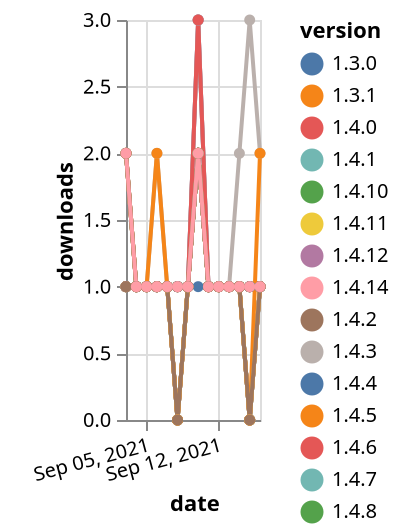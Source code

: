 {"$schema": "https://vega.github.io/schema/vega-lite/v5.json", "description": "A simple bar chart with embedded data.", "data": {"values": [{"date": "2021-09-03", "total": 186, "delta": 1, "version": "1.4.14"}, {"date": "2021-09-04", "total": 187, "delta": 1, "version": "1.4.14"}, {"date": "2021-09-05", "total": 188, "delta": 1, "version": "1.4.14"}, {"date": "2021-09-06", "total": 189, "delta": 1, "version": "1.4.14"}, {"date": "2021-09-07", "total": 190, "delta": 1, "version": "1.4.14"}, {"date": "2021-09-08", "total": 191, "delta": 1, "version": "1.4.14"}, {"date": "2021-09-09", "total": 192, "delta": 1, "version": "1.4.14"}, {"date": "2021-09-10", "total": 195, "delta": 3, "version": "1.4.14"}, {"date": "2021-09-11", "total": 196, "delta": 1, "version": "1.4.14"}, {"date": "2021-09-12", "total": 197, "delta": 1, "version": "1.4.14"}, {"date": "2021-09-13", "total": 198, "delta": 1, "version": "1.4.14"}, {"date": "2021-09-14", "total": 199, "delta": 1, "version": "1.4.14"}, {"date": "2021-09-15", "total": 200, "delta": 1, "version": "1.4.14"}, {"date": "2021-09-16", "total": 201, "delta": 1, "version": "1.4.14"}, {"date": "2021-09-03", "total": 132, "delta": 1, "version": "1.5.2"}, {"date": "2021-09-04", "total": 133, "delta": 1, "version": "1.5.2"}, {"date": "2021-09-05", "total": 134, "delta": 1, "version": "1.5.2"}, {"date": "2021-09-06", "total": 135, "delta": 1, "version": "1.5.2"}, {"date": "2021-09-07", "total": 136, "delta": 1, "version": "1.5.2"}, {"date": "2021-09-08", "total": 137, "delta": 1, "version": "1.5.2"}, {"date": "2021-09-09", "total": 138, "delta": 1, "version": "1.5.2"}, {"date": "2021-09-10", "total": 140, "delta": 2, "version": "1.5.2"}, {"date": "2021-09-11", "total": 141, "delta": 1, "version": "1.5.2"}, {"date": "2021-09-12", "total": 142, "delta": 1, "version": "1.5.2"}, {"date": "2021-09-13", "total": 143, "delta": 1, "version": "1.5.2"}, {"date": "2021-09-14", "total": 144, "delta": 1, "version": "1.5.2"}, {"date": "2021-09-15", "total": 145, "delta": 1, "version": "1.5.2"}, {"date": "2021-09-16", "total": 146, "delta": 1, "version": "1.5.2"}, {"date": "2021-09-03", "total": 127, "delta": 2, "version": "1.5.7"}, {"date": "2021-09-04", "total": 128, "delta": 1, "version": "1.5.7"}, {"date": "2021-09-05", "total": 129, "delta": 1, "version": "1.5.7"}, {"date": "2021-09-06", "total": 130, "delta": 1, "version": "1.5.7"}, {"date": "2021-09-07", "total": 131, "delta": 1, "version": "1.5.7"}, {"date": "2021-09-08", "total": 132, "delta": 1, "version": "1.5.7"}, {"date": "2021-09-09", "total": 133, "delta": 1, "version": "1.5.7"}, {"date": "2021-09-10", "total": 135, "delta": 2, "version": "1.5.7"}, {"date": "2021-09-11", "total": 136, "delta": 1, "version": "1.5.7"}, {"date": "2021-09-12", "total": 137, "delta": 1, "version": "1.5.7"}, {"date": "2021-09-13", "total": 138, "delta": 1, "version": "1.5.7"}, {"date": "2021-09-14", "total": 139, "delta": 1, "version": "1.5.7"}, {"date": "2021-09-15", "total": 140, "delta": 1, "version": "1.5.7"}, {"date": "2021-09-16", "total": 141, "delta": 1, "version": "1.5.7"}, {"date": "2021-09-03", "total": 128, "delta": 1, "version": "1.5.4"}, {"date": "2021-09-04", "total": 129, "delta": 1, "version": "1.5.4"}, {"date": "2021-09-05", "total": 130, "delta": 1, "version": "1.5.4"}, {"date": "2021-09-06", "total": 131, "delta": 1, "version": "1.5.4"}, {"date": "2021-09-07", "total": 132, "delta": 1, "version": "1.5.4"}, {"date": "2021-09-08", "total": 133, "delta": 1, "version": "1.5.4"}, {"date": "2021-09-09", "total": 134, "delta": 1, "version": "1.5.4"}, {"date": "2021-09-10", "total": 136, "delta": 2, "version": "1.5.4"}, {"date": "2021-09-11", "total": 137, "delta": 1, "version": "1.5.4"}, {"date": "2021-09-12", "total": 138, "delta": 1, "version": "1.5.4"}, {"date": "2021-09-13", "total": 139, "delta": 1, "version": "1.5.4"}, {"date": "2021-09-14", "total": 140, "delta": 1, "version": "1.5.4"}, {"date": "2021-09-15", "total": 141, "delta": 1, "version": "1.5.4"}, {"date": "2021-09-16", "total": 142, "delta": 1, "version": "1.5.4"}, {"date": "2021-09-03", "total": 123, "delta": 2, "version": "1.5.9"}, {"date": "2021-09-04", "total": 124, "delta": 1, "version": "1.5.9"}, {"date": "2021-09-05", "total": 125, "delta": 1, "version": "1.5.9"}, {"date": "2021-09-06", "total": 126, "delta": 1, "version": "1.5.9"}, {"date": "2021-09-07", "total": 127, "delta": 1, "version": "1.5.9"}, {"date": "2021-09-08", "total": 128, "delta": 1, "version": "1.5.9"}, {"date": "2021-09-09", "total": 129, "delta": 1, "version": "1.5.9"}, {"date": "2021-09-10", "total": 131, "delta": 2, "version": "1.5.9"}, {"date": "2021-09-11", "total": 132, "delta": 1, "version": "1.5.9"}, {"date": "2021-09-12", "total": 133, "delta": 1, "version": "1.5.9"}, {"date": "2021-09-13", "total": 134, "delta": 1, "version": "1.5.9"}, {"date": "2021-09-14", "total": 135, "delta": 1, "version": "1.5.9"}, {"date": "2021-09-15", "total": 136, "delta": 1, "version": "1.5.9"}, {"date": "2021-09-16", "total": 137, "delta": 1, "version": "1.5.9"}, {"date": "2021-09-03", "total": 130, "delta": 2, "version": "1.6.0"}, {"date": "2021-09-04", "total": 131, "delta": 1, "version": "1.6.0"}, {"date": "2021-09-05", "total": 132, "delta": 1, "version": "1.6.0"}, {"date": "2021-09-06", "total": 133, "delta": 1, "version": "1.6.0"}, {"date": "2021-09-07", "total": 134, "delta": 1, "version": "1.6.0"}, {"date": "2021-09-08", "total": 135, "delta": 1, "version": "1.6.0"}, {"date": "2021-09-09", "total": 136, "delta": 1, "version": "1.6.0"}, {"date": "2021-09-10", "total": 138, "delta": 2, "version": "1.6.0"}, {"date": "2021-09-11", "total": 139, "delta": 1, "version": "1.6.0"}, {"date": "2021-09-12", "total": 140, "delta": 1, "version": "1.6.0"}, {"date": "2021-09-13", "total": 141, "delta": 1, "version": "1.6.0"}, {"date": "2021-09-14", "total": 142, "delta": 1, "version": "1.6.0"}, {"date": "2021-09-15", "total": 143, "delta": 1, "version": "1.6.0"}, {"date": "2021-09-16", "total": 144, "delta": 1, "version": "1.6.0"}, {"date": "2021-09-03", "total": 142, "delta": 1, "version": "1.4.8"}, {"date": "2021-09-04", "total": 143, "delta": 1, "version": "1.4.8"}, {"date": "2021-09-05", "total": 144, "delta": 1, "version": "1.4.8"}, {"date": "2021-09-06", "total": 145, "delta": 1, "version": "1.4.8"}, {"date": "2021-09-07", "total": 146, "delta": 1, "version": "1.4.8"}, {"date": "2021-09-08", "total": 146, "delta": 0, "version": "1.4.8"}, {"date": "2021-09-09", "total": 147, "delta": 1, "version": "1.4.8"}, {"date": "2021-09-10", "total": 149, "delta": 2, "version": "1.4.8"}, {"date": "2021-09-11", "total": 150, "delta": 1, "version": "1.4.8"}, {"date": "2021-09-12", "total": 151, "delta": 1, "version": "1.4.8"}, {"date": "2021-09-13", "total": 152, "delta": 1, "version": "1.4.8"}, {"date": "2021-09-14", "total": 153, "delta": 1, "version": "1.4.8"}, {"date": "2021-09-15", "total": 153, "delta": 0, "version": "1.4.8"}, {"date": "2021-09-16", "total": 154, "delta": 1, "version": "1.4.8"}, {"date": "2021-09-03", "total": 126, "delta": 2, "version": "1.5.6"}, {"date": "2021-09-04", "total": 127, "delta": 1, "version": "1.5.6"}, {"date": "2021-09-05", "total": 128, "delta": 1, "version": "1.5.6"}, {"date": "2021-09-06", "total": 129, "delta": 1, "version": "1.5.6"}, {"date": "2021-09-07", "total": 130, "delta": 1, "version": "1.5.6"}, {"date": "2021-09-08", "total": 131, "delta": 1, "version": "1.5.6"}, {"date": "2021-09-09", "total": 132, "delta": 1, "version": "1.5.6"}, {"date": "2021-09-10", "total": 134, "delta": 2, "version": "1.5.6"}, {"date": "2021-09-11", "total": 135, "delta": 1, "version": "1.5.6"}, {"date": "2021-09-12", "total": 136, "delta": 1, "version": "1.5.6"}, {"date": "2021-09-13", "total": 137, "delta": 1, "version": "1.5.6"}, {"date": "2021-09-14", "total": 138, "delta": 1, "version": "1.5.6"}, {"date": "2021-09-15", "total": 139, "delta": 1, "version": "1.5.6"}, {"date": "2021-09-16", "total": 140, "delta": 1, "version": "1.5.6"}, {"date": "2021-09-03", "total": 97, "delta": 2, "version": "1.6.1"}, {"date": "2021-09-04", "total": 98, "delta": 1, "version": "1.6.1"}, {"date": "2021-09-05", "total": 99, "delta": 1, "version": "1.6.1"}, {"date": "2021-09-06", "total": 100, "delta": 1, "version": "1.6.1"}, {"date": "2021-09-07", "total": 101, "delta": 1, "version": "1.6.1"}, {"date": "2021-09-08", "total": 102, "delta": 1, "version": "1.6.1"}, {"date": "2021-09-09", "total": 103, "delta": 1, "version": "1.6.1"}, {"date": "2021-09-10", "total": 105, "delta": 2, "version": "1.6.1"}, {"date": "2021-09-11", "total": 106, "delta": 1, "version": "1.6.1"}, {"date": "2021-09-12", "total": 107, "delta": 1, "version": "1.6.1"}, {"date": "2021-09-13", "total": 108, "delta": 1, "version": "1.6.1"}, {"date": "2021-09-14", "total": 109, "delta": 1, "version": "1.6.1"}, {"date": "2021-09-15", "total": 110, "delta": 1, "version": "1.6.1"}, {"date": "2021-09-16", "total": 111, "delta": 1, "version": "1.6.1"}, {"date": "2021-09-03", "total": 126, "delta": 2, "version": "1.5.11"}, {"date": "2021-09-04", "total": 127, "delta": 1, "version": "1.5.11"}, {"date": "2021-09-05", "total": 128, "delta": 1, "version": "1.5.11"}, {"date": "2021-09-06", "total": 129, "delta": 1, "version": "1.5.11"}, {"date": "2021-09-07", "total": 130, "delta": 1, "version": "1.5.11"}, {"date": "2021-09-08", "total": 131, "delta": 1, "version": "1.5.11"}, {"date": "2021-09-09", "total": 132, "delta": 1, "version": "1.5.11"}, {"date": "2021-09-10", "total": 134, "delta": 2, "version": "1.5.11"}, {"date": "2021-09-11", "total": 135, "delta": 1, "version": "1.5.11"}, {"date": "2021-09-12", "total": 136, "delta": 1, "version": "1.5.11"}, {"date": "2021-09-13", "total": 137, "delta": 1, "version": "1.5.11"}, {"date": "2021-09-14", "total": 138, "delta": 1, "version": "1.5.11"}, {"date": "2021-09-15", "total": 139, "delta": 1, "version": "1.5.11"}, {"date": "2021-09-16", "total": 140, "delta": 1, "version": "1.5.11"}, {"date": "2021-09-03", "total": 161, "delta": 1, "version": "1.4.4"}, {"date": "2021-09-04", "total": 162, "delta": 1, "version": "1.4.4"}, {"date": "2021-09-05", "total": 163, "delta": 1, "version": "1.4.4"}, {"date": "2021-09-06", "total": 164, "delta": 1, "version": "1.4.4"}, {"date": "2021-09-07", "total": 165, "delta": 1, "version": "1.4.4"}, {"date": "2021-09-08", "total": 165, "delta": 0, "version": "1.4.4"}, {"date": "2021-09-09", "total": 166, "delta": 1, "version": "1.4.4"}, {"date": "2021-09-10", "total": 167, "delta": 1, "version": "1.4.4"}, {"date": "2021-09-11", "total": 168, "delta": 1, "version": "1.4.4"}, {"date": "2021-09-12", "total": 169, "delta": 1, "version": "1.4.4"}, {"date": "2021-09-13", "total": 170, "delta": 1, "version": "1.4.4"}, {"date": "2021-09-14", "total": 171, "delta": 1, "version": "1.4.4"}, {"date": "2021-09-15", "total": 171, "delta": 0, "version": "1.4.4"}, {"date": "2021-09-16", "total": 172, "delta": 1, "version": "1.4.4"}, {"date": "2021-09-03", "total": 142, "delta": 1, "version": "1.4.6"}, {"date": "2021-09-04", "total": 143, "delta": 1, "version": "1.4.6"}, {"date": "2021-09-05", "total": 144, "delta": 1, "version": "1.4.6"}, {"date": "2021-09-06", "total": 145, "delta": 1, "version": "1.4.6"}, {"date": "2021-09-07", "total": 146, "delta": 1, "version": "1.4.6"}, {"date": "2021-09-08", "total": 146, "delta": 0, "version": "1.4.6"}, {"date": "2021-09-09", "total": 147, "delta": 1, "version": "1.4.6"}, {"date": "2021-09-10", "total": 149, "delta": 2, "version": "1.4.6"}, {"date": "2021-09-11", "total": 150, "delta": 1, "version": "1.4.6"}, {"date": "2021-09-12", "total": 151, "delta": 1, "version": "1.4.6"}, {"date": "2021-09-13", "total": 152, "delta": 1, "version": "1.4.6"}, {"date": "2021-09-14", "total": 153, "delta": 1, "version": "1.4.6"}, {"date": "2021-09-15", "total": 153, "delta": 0, "version": "1.4.6"}, {"date": "2021-09-16", "total": 154, "delta": 1, "version": "1.4.6"}, {"date": "2021-09-03", "total": 220, "delta": 1, "version": "1.3.0"}, {"date": "2021-09-04", "total": 221, "delta": 1, "version": "1.3.0"}, {"date": "2021-09-05", "total": 222, "delta": 1, "version": "1.3.0"}, {"date": "2021-09-06", "total": 223, "delta": 1, "version": "1.3.0"}, {"date": "2021-09-07", "total": 224, "delta": 1, "version": "1.3.0"}, {"date": "2021-09-08", "total": 224, "delta": 0, "version": "1.3.0"}, {"date": "2021-09-09", "total": 225, "delta": 1, "version": "1.3.0"}, {"date": "2021-09-10", "total": 228, "delta": 3, "version": "1.3.0"}, {"date": "2021-09-11", "total": 229, "delta": 1, "version": "1.3.0"}, {"date": "2021-09-12", "total": 230, "delta": 1, "version": "1.3.0"}, {"date": "2021-09-13", "total": 231, "delta": 1, "version": "1.3.0"}, {"date": "2021-09-14", "total": 232, "delta": 1, "version": "1.3.0"}, {"date": "2021-09-15", "total": 232, "delta": 0, "version": "1.3.0"}, {"date": "2021-09-16", "total": 233, "delta": 1, "version": "1.3.0"}, {"date": "2021-09-03", "total": 26, "delta": 2, "version": "1.6.3"}, {"date": "2021-09-04", "total": 27, "delta": 1, "version": "1.6.3"}, {"date": "2021-09-05", "total": 28, "delta": 1, "version": "1.6.3"}, {"date": "2021-09-06", "total": 30, "delta": 2, "version": "1.6.3"}, {"date": "2021-09-07", "total": 31, "delta": 1, "version": "1.6.3"}, {"date": "2021-09-08", "total": 32, "delta": 1, "version": "1.6.3"}, {"date": "2021-09-09", "total": 33, "delta": 1, "version": "1.6.3"}, {"date": "2021-09-10", "total": 36, "delta": 3, "version": "1.6.3"}, {"date": "2021-09-11", "total": 37, "delta": 1, "version": "1.6.3"}, {"date": "2021-09-12", "total": 38, "delta": 1, "version": "1.6.3"}, {"date": "2021-09-13", "total": 39, "delta": 1, "version": "1.6.3"}, {"date": "2021-09-14", "total": 41, "delta": 2, "version": "1.6.3"}, {"date": "2021-09-15", "total": 44, "delta": 3, "version": "1.6.3"}, {"date": "2021-09-16", "total": 46, "delta": 2, "version": "1.6.3"}, {"date": "2021-09-03", "total": 142, "delta": 1, "version": "1.4.11"}, {"date": "2021-09-04", "total": 143, "delta": 1, "version": "1.4.11"}, {"date": "2021-09-05", "total": 144, "delta": 1, "version": "1.4.11"}, {"date": "2021-09-06", "total": 145, "delta": 1, "version": "1.4.11"}, {"date": "2021-09-07", "total": 146, "delta": 1, "version": "1.4.11"}, {"date": "2021-09-08", "total": 147, "delta": 1, "version": "1.4.11"}, {"date": "2021-09-09", "total": 148, "delta": 1, "version": "1.4.11"}, {"date": "2021-09-10", "total": 150, "delta": 2, "version": "1.4.11"}, {"date": "2021-09-11", "total": 151, "delta": 1, "version": "1.4.11"}, {"date": "2021-09-12", "total": 152, "delta": 1, "version": "1.4.11"}, {"date": "2021-09-13", "total": 153, "delta": 1, "version": "1.4.11"}, {"date": "2021-09-14", "total": 154, "delta": 1, "version": "1.4.11"}, {"date": "2021-09-15", "total": 155, "delta": 1, "version": "1.4.11"}, {"date": "2021-09-16", "total": 156, "delta": 1, "version": "1.4.11"}, {"date": "2021-09-03", "total": 143, "delta": 1, "version": "1.4.1"}, {"date": "2021-09-04", "total": 144, "delta": 1, "version": "1.4.1"}, {"date": "2021-09-05", "total": 145, "delta": 1, "version": "1.4.1"}, {"date": "2021-09-06", "total": 146, "delta": 1, "version": "1.4.1"}, {"date": "2021-09-07", "total": 147, "delta": 1, "version": "1.4.1"}, {"date": "2021-09-08", "total": 147, "delta": 0, "version": "1.4.1"}, {"date": "2021-09-09", "total": 148, "delta": 1, "version": "1.4.1"}, {"date": "2021-09-10", "total": 150, "delta": 2, "version": "1.4.1"}, {"date": "2021-09-11", "total": 151, "delta": 1, "version": "1.4.1"}, {"date": "2021-09-12", "total": 152, "delta": 1, "version": "1.4.1"}, {"date": "2021-09-13", "total": 153, "delta": 1, "version": "1.4.1"}, {"date": "2021-09-14", "total": 154, "delta": 1, "version": "1.4.1"}, {"date": "2021-09-15", "total": 154, "delta": 0, "version": "1.4.1"}, {"date": "2021-09-16", "total": 155, "delta": 1, "version": "1.4.1"}, {"date": "2021-09-03", "total": 129, "delta": 1, "version": "1.5.3"}, {"date": "2021-09-04", "total": 130, "delta": 1, "version": "1.5.3"}, {"date": "2021-09-05", "total": 131, "delta": 1, "version": "1.5.3"}, {"date": "2021-09-06", "total": 132, "delta": 1, "version": "1.5.3"}, {"date": "2021-09-07", "total": 133, "delta": 1, "version": "1.5.3"}, {"date": "2021-09-08", "total": 134, "delta": 1, "version": "1.5.3"}, {"date": "2021-09-09", "total": 135, "delta": 1, "version": "1.5.3"}, {"date": "2021-09-10", "total": 137, "delta": 2, "version": "1.5.3"}, {"date": "2021-09-11", "total": 138, "delta": 1, "version": "1.5.3"}, {"date": "2021-09-12", "total": 139, "delta": 1, "version": "1.5.3"}, {"date": "2021-09-13", "total": 140, "delta": 1, "version": "1.5.3"}, {"date": "2021-09-14", "total": 141, "delta": 1, "version": "1.5.3"}, {"date": "2021-09-15", "total": 142, "delta": 1, "version": "1.5.3"}, {"date": "2021-09-16", "total": 143, "delta": 1, "version": "1.5.3"}, {"date": "2021-09-03", "total": 145, "delta": 1, "version": "1.4.7"}, {"date": "2021-09-04", "total": 146, "delta": 1, "version": "1.4.7"}, {"date": "2021-09-05", "total": 147, "delta": 1, "version": "1.4.7"}, {"date": "2021-09-06", "total": 148, "delta": 1, "version": "1.4.7"}, {"date": "2021-09-07", "total": 149, "delta": 1, "version": "1.4.7"}, {"date": "2021-09-08", "total": 149, "delta": 0, "version": "1.4.7"}, {"date": "2021-09-09", "total": 150, "delta": 1, "version": "1.4.7"}, {"date": "2021-09-10", "total": 152, "delta": 2, "version": "1.4.7"}, {"date": "2021-09-11", "total": 153, "delta": 1, "version": "1.4.7"}, {"date": "2021-09-12", "total": 154, "delta": 1, "version": "1.4.7"}, {"date": "2021-09-13", "total": 155, "delta": 1, "version": "1.4.7"}, {"date": "2021-09-14", "total": 156, "delta": 1, "version": "1.4.7"}, {"date": "2021-09-15", "total": 156, "delta": 0, "version": "1.4.7"}, {"date": "2021-09-16", "total": 157, "delta": 1, "version": "1.4.7"}, {"date": "2021-09-03", "total": 140, "delta": 1, "version": "1.4.3"}, {"date": "2021-09-04", "total": 141, "delta": 1, "version": "1.4.3"}, {"date": "2021-09-05", "total": 142, "delta": 1, "version": "1.4.3"}, {"date": "2021-09-06", "total": 143, "delta": 1, "version": "1.4.3"}, {"date": "2021-09-07", "total": 144, "delta": 1, "version": "1.4.3"}, {"date": "2021-09-08", "total": 144, "delta": 0, "version": "1.4.3"}, {"date": "2021-09-09", "total": 145, "delta": 1, "version": "1.4.3"}, {"date": "2021-09-10", "total": 147, "delta": 2, "version": "1.4.3"}, {"date": "2021-09-11", "total": 148, "delta": 1, "version": "1.4.3"}, {"date": "2021-09-12", "total": 149, "delta": 1, "version": "1.4.3"}, {"date": "2021-09-13", "total": 150, "delta": 1, "version": "1.4.3"}, {"date": "2021-09-14", "total": 151, "delta": 1, "version": "1.4.3"}, {"date": "2021-09-15", "total": 151, "delta": 0, "version": "1.4.3"}, {"date": "2021-09-16", "total": 152, "delta": 1, "version": "1.4.3"}, {"date": "2021-09-03", "total": 158, "delta": 2, "version": "1.3.1"}, {"date": "2021-09-04", "total": 159, "delta": 1, "version": "1.3.1"}, {"date": "2021-09-05", "total": 160, "delta": 1, "version": "1.3.1"}, {"date": "2021-09-06", "total": 162, "delta": 2, "version": "1.3.1"}, {"date": "2021-09-07", "total": 163, "delta": 1, "version": "1.3.1"}, {"date": "2021-09-08", "total": 163, "delta": 0, "version": "1.3.1"}, {"date": "2021-09-09", "total": 164, "delta": 1, "version": "1.3.1"}, {"date": "2021-09-10", "total": 166, "delta": 2, "version": "1.3.1"}, {"date": "2021-09-11", "total": 167, "delta": 1, "version": "1.3.1"}, {"date": "2021-09-12", "total": 168, "delta": 1, "version": "1.3.1"}, {"date": "2021-09-13", "total": 169, "delta": 1, "version": "1.3.1"}, {"date": "2021-09-14", "total": 170, "delta": 1, "version": "1.3.1"}, {"date": "2021-09-15", "total": 170, "delta": 0, "version": "1.3.1"}, {"date": "2021-09-16", "total": 172, "delta": 2, "version": "1.3.1"}, {"date": "2021-09-03", "total": 149, "delta": 1, "version": "1.4.5"}, {"date": "2021-09-04", "total": 150, "delta": 1, "version": "1.4.5"}, {"date": "2021-09-05", "total": 151, "delta": 1, "version": "1.4.5"}, {"date": "2021-09-06", "total": 152, "delta": 1, "version": "1.4.5"}, {"date": "2021-09-07", "total": 153, "delta": 1, "version": "1.4.5"}, {"date": "2021-09-08", "total": 153, "delta": 0, "version": "1.4.5"}, {"date": "2021-09-09", "total": 154, "delta": 1, "version": "1.4.5"}, {"date": "2021-09-10", "total": 156, "delta": 2, "version": "1.4.5"}, {"date": "2021-09-11", "total": 157, "delta": 1, "version": "1.4.5"}, {"date": "2021-09-12", "total": 158, "delta": 1, "version": "1.4.5"}, {"date": "2021-09-13", "total": 159, "delta": 1, "version": "1.4.5"}, {"date": "2021-09-14", "total": 160, "delta": 1, "version": "1.4.5"}, {"date": "2021-09-15", "total": 160, "delta": 0, "version": "1.4.5"}, {"date": "2021-09-16", "total": 161, "delta": 1, "version": "1.4.5"}, {"date": "2021-09-03", "total": 127, "delta": 2, "version": "1.5.8"}, {"date": "2021-09-04", "total": 128, "delta": 1, "version": "1.5.8"}, {"date": "2021-09-05", "total": 129, "delta": 1, "version": "1.5.8"}, {"date": "2021-09-06", "total": 130, "delta": 1, "version": "1.5.8"}, {"date": "2021-09-07", "total": 131, "delta": 1, "version": "1.5.8"}, {"date": "2021-09-08", "total": 132, "delta": 1, "version": "1.5.8"}, {"date": "2021-09-09", "total": 133, "delta": 1, "version": "1.5.8"}, {"date": "2021-09-10", "total": 135, "delta": 2, "version": "1.5.8"}, {"date": "2021-09-11", "total": 136, "delta": 1, "version": "1.5.8"}, {"date": "2021-09-12", "total": 137, "delta": 1, "version": "1.5.8"}, {"date": "2021-09-13", "total": 138, "delta": 1, "version": "1.5.8"}, {"date": "2021-09-14", "total": 139, "delta": 1, "version": "1.5.8"}, {"date": "2021-09-15", "total": 140, "delta": 1, "version": "1.5.8"}, {"date": "2021-09-16", "total": 141, "delta": 1, "version": "1.5.8"}, {"date": "2021-09-03", "total": 95, "delta": 2, "version": "1.6.2"}, {"date": "2021-09-04", "total": 96, "delta": 1, "version": "1.6.2"}, {"date": "2021-09-05", "total": 97, "delta": 1, "version": "1.6.2"}, {"date": "2021-09-06", "total": 98, "delta": 1, "version": "1.6.2"}, {"date": "2021-09-07", "total": 99, "delta": 1, "version": "1.6.2"}, {"date": "2021-09-08", "total": 100, "delta": 1, "version": "1.6.2"}, {"date": "2021-09-09", "total": 101, "delta": 1, "version": "1.6.2"}, {"date": "2021-09-10", "total": 103, "delta": 2, "version": "1.6.2"}, {"date": "2021-09-11", "total": 104, "delta": 1, "version": "1.6.2"}, {"date": "2021-09-12", "total": 105, "delta": 1, "version": "1.6.2"}, {"date": "2021-09-13", "total": 106, "delta": 1, "version": "1.6.2"}, {"date": "2021-09-14", "total": 107, "delta": 1, "version": "1.6.2"}, {"date": "2021-09-15", "total": 108, "delta": 1, "version": "1.6.2"}, {"date": "2021-09-16", "total": 109, "delta": 1, "version": "1.6.2"}, {"date": "2021-09-03", "total": 132, "delta": 1, "version": "1.5.0"}, {"date": "2021-09-04", "total": 133, "delta": 1, "version": "1.5.0"}, {"date": "2021-09-05", "total": 134, "delta": 1, "version": "1.5.0"}, {"date": "2021-09-06", "total": 135, "delta": 1, "version": "1.5.0"}, {"date": "2021-09-07", "total": 136, "delta": 1, "version": "1.5.0"}, {"date": "2021-09-08", "total": 137, "delta": 1, "version": "1.5.0"}, {"date": "2021-09-09", "total": 138, "delta": 1, "version": "1.5.0"}, {"date": "2021-09-10", "total": 140, "delta": 2, "version": "1.5.0"}, {"date": "2021-09-11", "total": 141, "delta": 1, "version": "1.5.0"}, {"date": "2021-09-12", "total": 142, "delta": 1, "version": "1.5.0"}, {"date": "2021-09-13", "total": 143, "delta": 1, "version": "1.5.0"}, {"date": "2021-09-14", "total": 144, "delta": 1, "version": "1.5.0"}, {"date": "2021-09-15", "total": 145, "delta": 1, "version": "1.5.0"}, {"date": "2021-09-16", "total": 146, "delta": 1, "version": "1.5.0"}, {"date": "2021-09-03", "total": 218, "delta": 1, "version": "1.4.0"}, {"date": "2021-09-04", "total": 219, "delta": 1, "version": "1.4.0"}, {"date": "2021-09-05", "total": 220, "delta": 1, "version": "1.4.0"}, {"date": "2021-09-06", "total": 221, "delta": 1, "version": "1.4.0"}, {"date": "2021-09-07", "total": 222, "delta": 1, "version": "1.4.0"}, {"date": "2021-09-08", "total": 222, "delta": 0, "version": "1.4.0"}, {"date": "2021-09-09", "total": 223, "delta": 1, "version": "1.4.0"}, {"date": "2021-09-10", "total": 226, "delta": 3, "version": "1.4.0"}, {"date": "2021-09-11", "total": 227, "delta": 1, "version": "1.4.0"}, {"date": "2021-09-12", "total": 228, "delta": 1, "version": "1.4.0"}, {"date": "2021-09-13", "total": 229, "delta": 1, "version": "1.4.0"}, {"date": "2021-09-14", "total": 230, "delta": 1, "version": "1.4.0"}, {"date": "2021-09-15", "total": 230, "delta": 0, "version": "1.4.0"}, {"date": "2021-09-16", "total": 231, "delta": 1, "version": "1.4.0"}, {"date": "2021-09-03", "total": 139, "delta": 1, "version": "1.4.10"}, {"date": "2021-09-04", "total": 140, "delta": 1, "version": "1.4.10"}, {"date": "2021-09-05", "total": 141, "delta": 1, "version": "1.4.10"}, {"date": "2021-09-06", "total": 142, "delta": 1, "version": "1.4.10"}, {"date": "2021-09-07", "total": 143, "delta": 1, "version": "1.4.10"}, {"date": "2021-09-08", "total": 144, "delta": 1, "version": "1.4.10"}, {"date": "2021-09-09", "total": 145, "delta": 1, "version": "1.4.10"}, {"date": "2021-09-10", "total": 147, "delta": 2, "version": "1.4.10"}, {"date": "2021-09-11", "total": 148, "delta": 1, "version": "1.4.10"}, {"date": "2021-09-12", "total": 149, "delta": 1, "version": "1.4.10"}, {"date": "2021-09-13", "total": 150, "delta": 1, "version": "1.4.10"}, {"date": "2021-09-14", "total": 151, "delta": 1, "version": "1.4.10"}, {"date": "2021-09-15", "total": 152, "delta": 1, "version": "1.4.10"}, {"date": "2021-09-16", "total": 153, "delta": 1, "version": "1.4.10"}, {"date": "2021-09-03", "total": 144, "delta": 1, "version": "1.4.9"}, {"date": "2021-09-04", "total": 145, "delta": 1, "version": "1.4.9"}, {"date": "2021-09-05", "total": 146, "delta": 1, "version": "1.4.9"}, {"date": "2021-09-06", "total": 147, "delta": 1, "version": "1.4.9"}, {"date": "2021-09-07", "total": 148, "delta": 1, "version": "1.4.9"}, {"date": "2021-09-08", "total": 148, "delta": 0, "version": "1.4.9"}, {"date": "2021-09-09", "total": 149, "delta": 1, "version": "1.4.9"}, {"date": "2021-09-10", "total": 151, "delta": 2, "version": "1.4.9"}, {"date": "2021-09-11", "total": 152, "delta": 1, "version": "1.4.9"}, {"date": "2021-09-12", "total": 153, "delta": 1, "version": "1.4.9"}, {"date": "2021-09-13", "total": 154, "delta": 1, "version": "1.4.9"}, {"date": "2021-09-14", "total": 155, "delta": 1, "version": "1.4.9"}, {"date": "2021-09-15", "total": 155, "delta": 0, "version": "1.4.9"}, {"date": "2021-09-16", "total": 156, "delta": 1, "version": "1.4.9"}, {"date": "2021-09-03", "total": 137, "delta": 1, "version": "1.4.12"}, {"date": "2021-09-04", "total": 138, "delta": 1, "version": "1.4.12"}, {"date": "2021-09-05", "total": 139, "delta": 1, "version": "1.4.12"}, {"date": "2021-09-06", "total": 140, "delta": 1, "version": "1.4.12"}, {"date": "2021-09-07", "total": 141, "delta": 1, "version": "1.4.12"}, {"date": "2021-09-08", "total": 142, "delta": 1, "version": "1.4.12"}, {"date": "2021-09-09", "total": 143, "delta": 1, "version": "1.4.12"}, {"date": "2021-09-10", "total": 145, "delta": 2, "version": "1.4.12"}, {"date": "2021-09-11", "total": 146, "delta": 1, "version": "1.4.12"}, {"date": "2021-09-12", "total": 147, "delta": 1, "version": "1.4.12"}, {"date": "2021-09-13", "total": 148, "delta": 1, "version": "1.4.12"}, {"date": "2021-09-14", "total": 149, "delta": 1, "version": "1.4.12"}, {"date": "2021-09-15", "total": 150, "delta": 1, "version": "1.4.12"}, {"date": "2021-09-16", "total": 151, "delta": 1, "version": "1.4.12"}, {"date": "2021-09-03", "total": 141, "delta": 1, "version": "1.4.2"}, {"date": "2021-09-04", "total": 142, "delta": 1, "version": "1.4.2"}, {"date": "2021-09-05", "total": 143, "delta": 1, "version": "1.4.2"}, {"date": "2021-09-06", "total": 144, "delta": 1, "version": "1.4.2"}, {"date": "2021-09-07", "total": 145, "delta": 1, "version": "1.4.2"}, {"date": "2021-09-08", "total": 145, "delta": 0, "version": "1.4.2"}, {"date": "2021-09-09", "total": 146, "delta": 1, "version": "1.4.2"}, {"date": "2021-09-10", "total": 148, "delta": 2, "version": "1.4.2"}, {"date": "2021-09-11", "total": 149, "delta": 1, "version": "1.4.2"}, {"date": "2021-09-12", "total": 150, "delta": 1, "version": "1.4.2"}, {"date": "2021-09-13", "total": 151, "delta": 1, "version": "1.4.2"}, {"date": "2021-09-14", "total": 152, "delta": 1, "version": "1.4.2"}, {"date": "2021-09-15", "total": 152, "delta": 0, "version": "1.4.2"}, {"date": "2021-09-16", "total": 153, "delta": 1, "version": "1.4.2"}, {"date": "2021-09-03", "total": 128, "delta": 2, "version": "1.5.10"}, {"date": "2021-09-04", "total": 129, "delta": 1, "version": "1.5.10"}, {"date": "2021-09-05", "total": 130, "delta": 1, "version": "1.5.10"}, {"date": "2021-09-06", "total": 131, "delta": 1, "version": "1.5.10"}, {"date": "2021-09-07", "total": 132, "delta": 1, "version": "1.5.10"}, {"date": "2021-09-08", "total": 133, "delta": 1, "version": "1.5.10"}, {"date": "2021-09-09", "total": 134, "delta": 1, "version": "1.5.10"}, {"date": "2021-09-10", "total": 136, "delta": 2, "version": "1.5.10"}, {"date": "2021-09-11", "total": 137, "delta": 1, "version": "1.5.10"}, {"date": "2021-09-12", "total": 138, "delta": 1, "version": "1.5.10"}, {"date": "2021-09-13", "total": 139, "delta": 1, "version": "1.5.10"}, {"date": "2021-09-14", "total": 140, "delta": 1, "version": "1.5.10"}, {"date": "2021-09-15", "total": 141, "delta": 1, "version": "1.5.10"}, {"date": "2021-09-16", "total": 142, "delta": 1, "version": "1.5.10"}]}, "width": "container", "mark": {"type": "line", "point": {"filled": true}}, "encoding": {"x": {"field": "date", "type": "temporal", "timeUnit": "yearmonthdate", "title": "date", "axis": {"labelAngle": -15}}, "y": {"field": "delta", "type": "quantitative", "title": "downloads"}, "color": {"field": "version", "type": "nominal"}, "tooltip": {"field": "delta"}}}